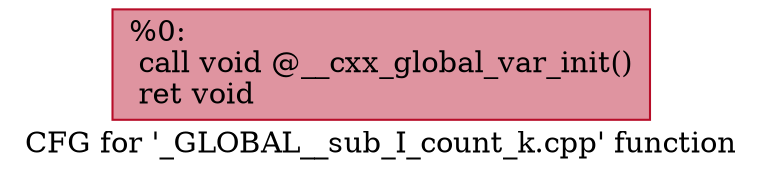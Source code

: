 digraph "CFG for '_GLOBAL__sub_I_count_k.cpp' function" {
	label="CFG for '_GLOBAL__sub_I_count_k.cpp' function";

	Node0x19821060a80 [shape=record,color="#b70d28ff", style=filled, fillcolor="#b70d2870",label="{%0:\l  call void @__cxx_global_var_init()\l  ret void\l}"];
}
